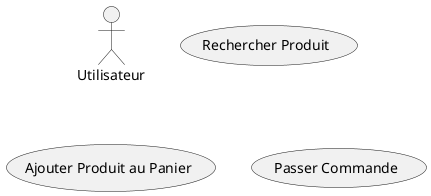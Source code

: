 @startuml
actor Utilisateur
usecase "Rechercher Produit" as UC1
usecase "Ajouter Produit au Panier" as UC2
usecase "Passer Commande" as UC3

@enduml
